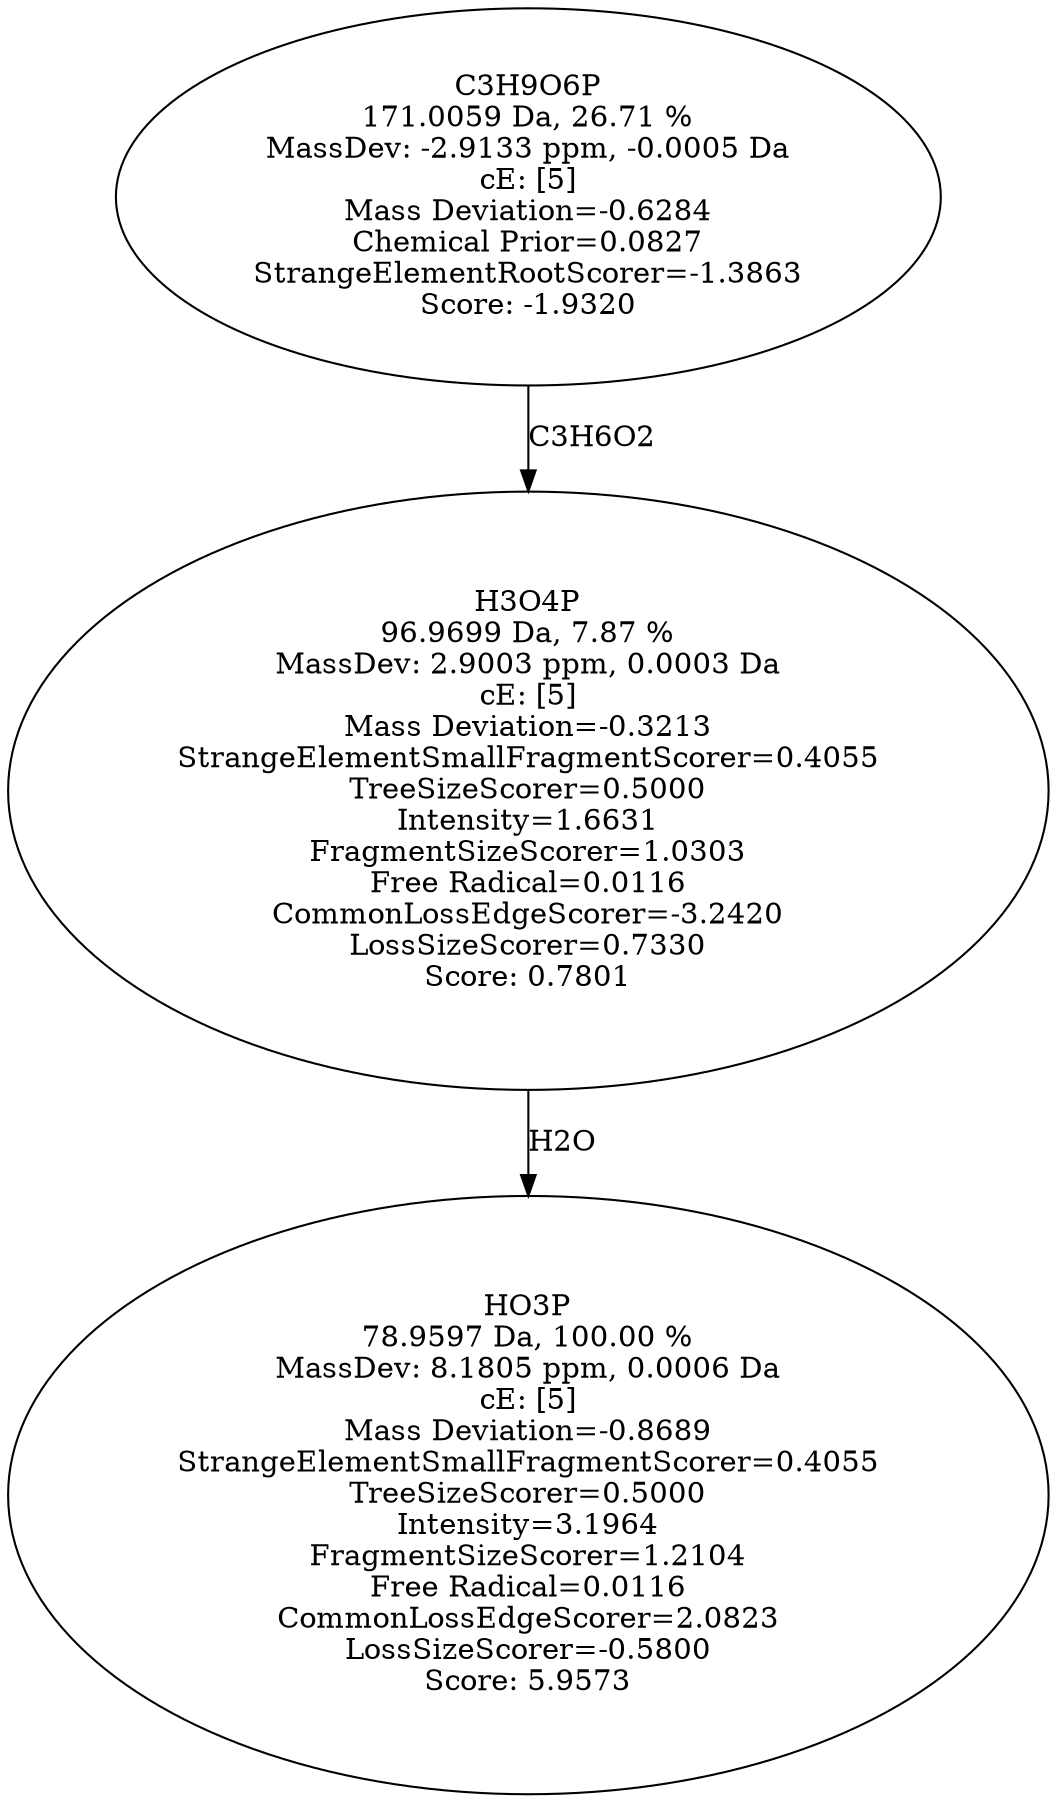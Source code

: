 strict digraph {
v1 [label="HO3P\n78.9597 Da, 100.00 %\nMassDev: 8.1805 ppm, 0.0006 Da\ncE: [5]\nMass Deviation=-0.8689\nStrangeElementSmallFragmentScorer=0.4055\nTreeSizeScorer=0.5000\nIntensity=3.1964\nFragmentSizeScorer=1.2104\nFree Radical=0.0116\nCommonLossEdgeScorer=2.0823\nLossSizeScorer=-0.5800\nScore: 5.9573"];
v2 [label="H3O4P\n96.9699 Da, 7.87 %\nMassDev: 2.9003 ppm, 0.0003 Da\ncE: [5]\nMass Deviation=-0.3213\nStrangeElementSmallFragmentScorer=0.4055\nTreeSizeScorer=0.5000\nIntensity=1.6631\nFragmentSizeScorer=1.0303\nFree Radical=0.0116\nCommonLossEdgeScorer=-3.2420\nLossSizeScorer=0.7330\nScore: 0.7801"];
v3 [label="C3H9O6P\n171.0059 Da, 26.71 %\nMassDev: -2.9133 ppm, -0.0005 Da\ncE: [5]\nMass Deviation=-0.6284\nChemical Prior=0.0827\nStrangeElementRootScorer=-1.3863\nScore: -1.9320"];
v2 -> v1 [label="H2O"];
v3 -> v2 [label="C3H6O2"];
}